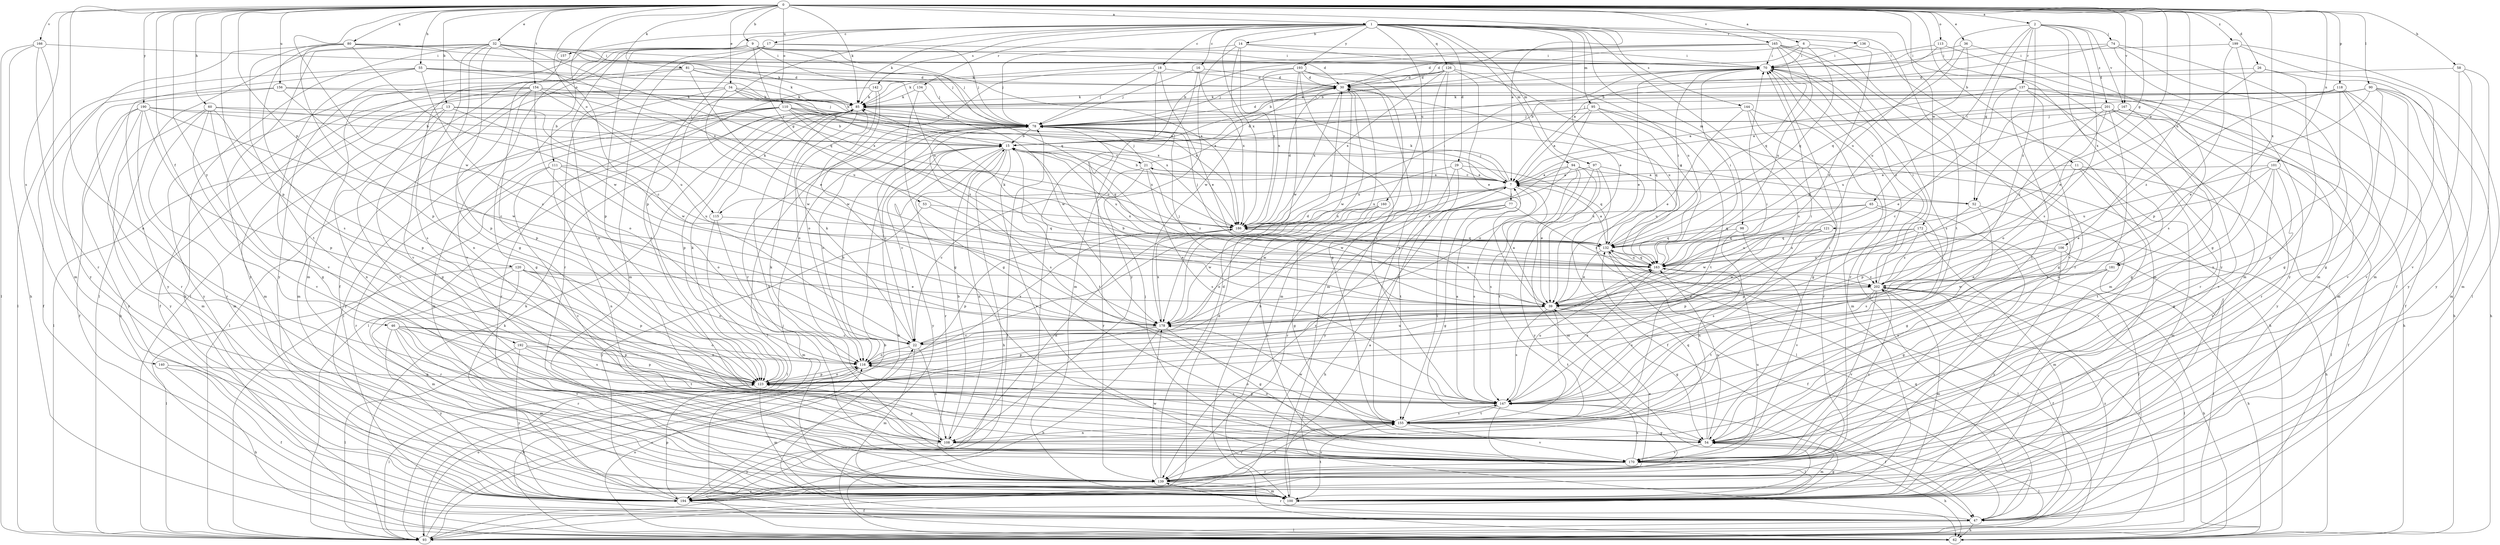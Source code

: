 strict digraph  {
0;
1;
2;
6;
7;
9;
11;
13;
14;
15;
16;
17;
18;
21;
22;
26;
29;
30;
32;
34;
36;
39;
46;
47;
52;
53;
54;
55;
58;
60;
62;
65;
70;
74;
77;
78;
80;
81;
85;
90;
93;
94;
95;
97;
98;
100;
101;
106;
108;
110;
111;
113;
115;
116;
118;
120;
121;
123;
126;
132;
134;
136;
137;
139;
140;
142;
144;
147;
154;
155;
156;
157;
160;
163;
165;
166;
167;
170;
172;
178;
181;
186;
190;
192;
193;
194;
199;
201;
202;
0 -> 1  [label=a];
0 -> 2  [label=a];
0 -> 6  [label=a];
0 -> 7  [label=a];
0 -> 9  [label=b];
0 -> 11  [label=b];
0 -> 13  [label=b];
0 -> 26  [label=d];
0 -> 32  [label=e];
0 -> 34  [label=e];
0 -> 36  [label=e];
0 -> 46  [label=f];
0 -> 52  [label=g];
0 -> 55  [label=h];
0 -> 58  [label=h];
0 -> 60  [label=h];
0 -> 80  [label=k];
0 -> 81  [label=k];
0 -> 85  [label=k];
0 -> 90  [label=l];
0 -> 101  [label=n];
0 -> 106  [label=n];
0 -> 108  [label=n];
0 -> 110  [label=o];
0 -> 111  [label=o];
0 -> 113  [label=o];
0 -> 115  [label=o];
0 -> 118  [label=p];
0 -> 120  [label=p];
0 -> 121  [label=p];
0 -> 123  [label=p];
0 -> 140  [label=s];
0 -> 154  [label=t];
0 -> 156  [label=u];
0 -> 165  [label=v];
0 -> 166  [label=v];
0 -> 167  [label=v];
0 -> 172  [label=w];
0 -> 178  [label=w];
0 -> 181  [label=x];
0 -> 190  [label=y];
0 -> 192  [label=y];
0 -> 199  [label=z];
1 -> 14  [label=b];
1 -> 16  [label=c];
1 -> 17  [label=c];
1 -> 18  [label=c];
1 -> 29  [label=d];
1 -> 39  [label=e];
1 -> 85  [label=k];
1 -> 94  [label=m];
1 -> 95  [label=m];
1 -> 97  [label=m];
1 -> 98  [label=m];
1 -> 108  [label=n];
1 -> 123  [label=p];
1 -> 126  [label=q];
1 -> 134  [label=r];
1 -> 136  [label=r];
1 -> 142  [label=s];
1 -> 144  [label=s];
1 -> 147  [label=s];
1 -> 155  [label=t];
1 -> 157  [label=u];
1 -> 160  [label=u];
1 -> 181  [label=x];
1 -> 186  [label=x];
1 -> 193  [label=y];
2 -> 52  [label=g];
2 -> 65  [label=i];
2 -> 74  [label=j];
2 -> 137  [label=r];
2 -> 147  [label=s];
2 -> 163  [label=u];
2 -> 167  [label=v];
2 -> 194  [label=y];
2 -> 201  [label=z];
2 -> 202  [label=z];
6 -> 15  [label=b];
6 -> 30  [label=d];
6 -> 39  [label=e];
6 -> 70  [label=i];
6 -> 132  [label=q];
7 -> 15  [label=b];
7 -> 21  [label=c];
7 -> 52  [label=g];
7 -> 77  [label=j];
7 -> 78  [label=j];
7 -> 85  [label=k];
7 -> 115  [label=o];
7 -> 139  [label=r];
7 -> 147  [label=s];
7 -> 178  [label=w];
7 -> 186  [label=x];
9 -> 30  [label=d];
9 -> 53  [label=g];
9 -> 70  [label=i];
9 -> 100  [label=m];
9 -> 123  [label=p];
9 -> 132  [label=q];
9 -> 163  [label=u];
9 -> 170  [label=v];
9 -> 186  [label=x];
9 -> 194  [label=y];
11 -> 7  [label=a];
11 -> 93  [label=l];
11 -> 100  [label=m];
11 -> 123  [label=p];
11 -> 170  [label=v];
13 -> 54  [label=g];
13 -> 78  [label=j];
13 -> 93  [label=l];
13 -> 108  [label=n];
13 -> 163  [label=u];
13 -> 178  [label=w];
14 -> 70  [label=i];
14 -> 78  [label=j];
14 -> 163  [label=u];
14 -> 178  [label=w];
14 -> 186  [label=x];
14 -> 194  [label=y];
15 -> 21  [label=c];
15 -> 22  [label=c];
15 -> 62  [label=h];
15 -> 108  [label=n];
15 -> 132  [label=q];
15 -> 139  [label=r];
15 -> 155  [label=t];
15 -> 163  [label=u];
15 -> 170  [label=v];
15 -> 186  [label=x];
15 -> 194  [label=y];
16 -> 30  [label=d];
16 -> 78  [label=j];
16 -> 93  [label=l];
16 -> 186  [label=x];
17 -> 47  [label=f];
17 -> 70  [label=i];
17 -> 78  [label=j];
17 -> 100  [label=m];
17 -> 139  [label=r];
17 -> 155  [label=t];
18 -> 30  [label=d];
18 -> 39  [label=e];
18 -> 78  [label=j];
18 -> 100  [label=m];
18 -> 139  [label=r];
21 -> 7  [label=a];
21 -> 22  [label=c];
21 -> 30  [label=d];
21 -> 78  [label=j];
21 -> 139  [label=r];
21 -> 147  [label=s];
21 -> 202  [label=z];
22 -> 30  [label=d];
22 -> 70  [label=i];
22 -> 85  [label=k];
22 -> 100  [label=m];
22 -> 108  [label=n];
22 -> 116  [label=o];
26 -> 30  [label=d];
26 -> 39  [label=e];
26 -> 54  [label=g];
26 -> 194  [label=y];
29 -> 7  [label=a];
29 -> 132  [label=q];
29 -> 155  [label=t];
29 -> 186  [label=x];
29 -> 194  [label=y];
30 -> 85  [label=k];
30 -> 100  [label=m];
30 -> 163  [label=u];
30 -> 178  [label=w];
30 -> 186  [label=x];
32 -> 22  [label=c];
32 -> 54  [label=g];
32 -> 62  [label=h];
32 -> 70  [label=i];
32 -> 78  [label=j];
32 -> 85  [label=k];
32 -> 93  [label=l];
32 -> 108  [label=n];
32 -> 132  [label=q];
32 -> 170  [label=v];
32 -> 194  [label=y];
34 -> 7  [label=a];
34 -> 15  [label=b];
34 -> 47  [label=f];
34 -> 54  [label=g];
34 -> 85  [label=k];
34 -> 100  [label=m];
34 -> 178  [label=w];
34 -> 186  [label=x];
36 -> 70  [label=i];
36 -> 132  [label=q];
36 -> 147  [label=s];
36 -> 163  [label=u];
39 -> 7  [label=a];
39 -> 15  [label=b];
39 -> 54  [label=g];
39 -> 78  [label=j];
39 -> 147  [label=s];
39 -> 155  [label=t];
39 -> 178  [label=w];
39 -> 186  [label=x];
46 -> 22  [label=c];
46 -> 100  [label=m];
46 -> 116  [label=o];
46 -> 123  [label=p];
46 -> 139  [label=r];
46 -> 147  [label=s];
46 -> 170  [label=v];
46 -> 194  [label=y];
47 -> 15  [label=b];
47 -> 62  [label=h];
47 -> 70  [label=i];
47 -> 78  [label=j];
47 -> 93  [label=l];
47 -> 132  [label=q];
47 -> 139  [label=r];
47 -> 202  [label=z];
52 -> 54  [label=g];
52 -> 62  [label=h];
52 -> 78  [label=j];
52 -> 123  [label=p];
53 -> 39  [label=e];
53 -> 186  [label=x];
53 -> 194  [label=y];
54 -> 93  [label=l];
54 -> 100  [label=m];
54 -> 132  [label=q];
54 -> 163  [label=u];
54 -> 170  [label=v];
55 -> 15  [label=b];
55 -> 22  [label=c];
55 -> 30  [label=d];
55 -> 93  [label=l];
55 -> 170  [label=v];
55 -> 186  [label=x];
55 -> 194  [label=y];
58 -> 30  [label=d];
58 -> 100  [label=m];
58 -> 170  [label=v];
58 -> 194  [label=y];
60 -> 15  [label=b];
60 -> 54  [label=g];
60 -> 78  [label=j];
60 -> 100  [label=m];
60 -> 123  [label=p];
60 -> 170  [label=v];
60 -> 194  [label=y];
62 -> 78  [label=j];
62 -> 116  [label=o];
65 -> 132  [label=q];
65 -> 147  [label=s];
65 -> 170  [label=v];
65 -> 178  [label=w];
65 -> 186  [label=x];
70 -> 30  [label=d];
70 -> 39  [label=e];
70 -> 100  [label=m];
70 -> 139  [label=r];
70 -> 202  [label=z];
74 -> 15  [label=b];
74 -> 47  [label=f];
74 -> 70  [label=i];
74 -> 100  [label=m];
74 -> 194  [label=y];
77 -> 54  [label=g];
77 -> 62  [label=h];
77 -> 155  [label=t];
77 -> 186  [label=x];
77 -> 202  [label=z];
78 -> 15  [label=b];
78 -> 22  [label=c];
78 -> 30  [label=d];
78 -> 70  [label=i];
78 -> 93  [label=l];
78 -> 116  [label=o];
78 -> 147  [label=s];
80 -> 70  [label=i];
80 -> 78  [label=j];
80 -> 123  [label=p];
80 -> 147  [label=s];
80 -> 155  [label=t];
80 -> 178  [label=w];
80 -> 186  [label=x];
80 -> 194  [label=y];
81 -> 30  [label=d];
81 -> 39  [label=e];
81 -> 78  [label=j];
81 -> 85  [label=k];
81 -> 123  [label=p];
81 -> 147  [label=s];
85 -> 78  [label=j];
85 -> 93  [label=l];
85 -> 116  [label=o];
85 -> 123  [label=p];
90 -> 7  [label=a];
90 -> 39  [label=e];
90 -> 54  [label=g];
90 -> 62  [label=h];
90 -> 78  [label=j];
90 -> 85  [label=k];
90 -> 100  [label=m];
90 -> 170  [label=v];
93 -> 15  [label=b];
93 -> 22  [label=c];
93 -> 30  [label=d];
93 -> 85  [label=k];
93 -> 116  [label=o];
93 -> 202  [label=z];
94 -> 7  [label=a];
94 -> 39  [label=e];
94 -> 100  [label=m];
94 -> 139  [label=r];
94 -> 147  [label=s];
94 -> 163  [label=u];
94 -> 178  [label=w];
95 -> 7  [label=a];
95 -> 62  [label=h];
95 -> 78  [label=j];
95 -> 116  [label=o];
95 -> 132  [label=q];
95 -> 155  [label=t];
97 -> 7  [label=a];
97 -> 47  [label=f];
97 -> 93  [label=l];
97 -> 155  [label=t];
97 -> 194  [label=y];
98 -> 108  [label=n];
98 -> 132  [label=q];
98 -> 170  [label=v];
100 -> 7  [label=a];
100 -> 54  [label=g];
100 -> 155  [label=t];
101 -> 7  [label=a];
101 -> 39  [label=e];
101 -> 47  [label=f];
101 -> 54  [label=g];
101 -> 155  [label=t];
101 -> 163  [label=u];
101 -> 170  [label=v];
106 -> 39  [label=e];
106 -> 93  [label=l];
106 -> 163  [label=u];
106 -> 178  [label=w];
106 -> 194  [label=y];
108 -> 15  [label=b];
108 -> 123  [label=p];
108 -> 170  [label=v];
108 -> 194  [label=y];
110 -> 7  [label=a];
110 -> 15  [label=b];
110 -> 78  [label=j];
110 -> 93  [label=l];
110 -> 100  [label=m];
110 -> 139  [label=r];
110 -> 186  [label=x];
110 -> 194  [label=y];
110 -> 202  [label=z];
111 -> 7  [label=a];
111 -> 108  [label=n];
111 -> 116  [label=o];
111 -> 139  [label=r];
111 -> 163  [label=u];
111 -> 170  [label=v];
113 -> 7  [label=a];
113 -> 47  [label=f];
113 -> 70  [label=i];
113 -> 100  [label=m];
115 -> 85  [label=k];
115 -> 93  [label=l];
115 -> 100  [label=m];
115 -> 132  [label=q];
116 -> 15  [label=b];
116 -> 62  [label=h];
116 -> 70  [label=i];
116 -> 123  [label=p];
116 -> 186  [label=x];
118 -> 15  [label=b];
118 -> 54  [label=g];
118 -> 62  [label=h];
118 -> 85  [label=k];
118 -> 108  [label=n];
118 -> 170  [label=v];
118 -> 202  [label=z];
120 -> 39  [label=e];
120 -> 93  [label=l];
120 -> 100  [label=m];
120 -> 116  [label=o];
120 -> 123  [label=p];
120 -> 139  [label=r];
120 -> 202  [label=z];
121 -> 132  [label=q];
121 -> 147  [label=s];
121 -> 163  [label=u];
121 -> 178  [label=w];
123 -> 85  [label=k];
123 -> 93  [label=l];
123 -> 100  [label=m];
123 -> 116  [label=o];
123 -> 147  [label=s];
123 -> 163  [label=u];
126 -> 15  [label=b];
126 -> 30  [label=d];
126 -> 39  [label=e];
126 -> 78  [label=j];
126 -> 100  [label=m];
126 -> 155  [label=t];
126 -> 163  [label=u];
126 -> 186  [label=x];
132 -> 7  [label=a];
132 -> 39  [label=e];
132 -> 47  [label=f];
132 -> 70  [label=i];
132 -> 78  [label=j];
132 -> 93  [label=l];
132 -> 163  [label=u];
134 -> 54  [label=g];
134 -> 85  [label=k];
134 -> 178  [label=w];
136 -> 70  [label=i];
136 -> 100  [label=m];
137 -> 7  [label=a];
137 -> 22  [label=c];
137 -> 47  [label=f];
137 -> 54  [label=g];
137 -> 85  [label=k];
137 -> 100  [label=m];
137 -> 139  [label=r];
137 -> 155  [label=t];
139 -> 30  [label=d];
139 -> 39  [label=e];
139 -> 100  [label=m];
139 -> 155  [label=t];
139 -> 178  [label=w];
139 -> 194  [label=y];
140 -> 47  [label=f];
140 -> 62  [label=h];
140 -> 123  [label=p];
142 -> 54  [label=g];
142 -> 85  [label=k];
142 -> 93  [label=l];
142 -> 116  [label=o];
144 -> 39  [label=e];
144 -> 54  [label=g];
144 -> 78  [label=j];
144 -> 100  [label=m];
144 -> 139  [label=r];
147 -> 7  [label=a];
147 -> 47  [label=f];
147 -> 93  [label=l];
147 -> 116  [label=o];
147 -> 123  [label=p];
147 -> 155  [label=t];
147 -> 163  [label=u];
154 -> 62  [label=h];
154 -> 85  [label=k];
154 -> 100  [label=m];
154 -> 116  [label=o];
154 -> 123  [label=p];
154 -> 163  [label=u];
154 -> 170  [label=v];
154 -> 178  [label=w];
154 -> 186  [label=x];
154 -> 194  [label=y];
155 -> 54  [label=g];
155 -> 70  [label=i];
155 -> 85  [label=k];
155 -> 108  [label=n];
155 -> 116  [label=o];
155 -> 139  [label=r];
155 -> 147  [label=s];
155 -> 170  [label=v];
155 -> 178  [label=w];
156 -> 22  [label=c];
156 -> 47  [label=f];
156 -> 78  [label=j];
156 -> 85  [label=k];
156 -> 139  [label=r];
157 -> 93  [label=l];
160 -> 54  [label=g];
160 -> 116  [label=o];
160 -> 170  [label=v];
160 -> 178  [label=w];
160 -> 186  [label=x];
163 -> 70  [label=i];
163 -> 85  [label=k];
163 -> 132  [label=q];
163 -> 147  [label=s];
163 -> 202  [label=z];
165 -> 15  [label=b];
165 -> 30  [label=d];
165 -> 70  [label=i];
165 -> 85  [label=k];
165 -> 132  [label=q];
165 -> 139  [label=r];
165 -> 147  [label=s];
165 -> 163  [label=u];
165 -> 170  [label=v];
166 -> 62  [label=h];
166 -> 70  [label=i];
166 -> 93  [label=l];
166 -> 100  [label=m];
166 -> 139  [label=r];
167 -> 54  [label=g];
167 -> 78  [label=j];
167 -> 163  [label=u];
167 -> 194  [label=y];
170 -> 62  [label=h];
170 -> 78  [label=j];
170 -> 85  [label=k];
170 -> 139  [label=r];
170 -> 147  [label=s];
170 -> 163  [label=u];
170 -> 202  [label=z];
172 -> 47  [label=f];
172 -> 100  [label=m];
172 -> 123  [label=p];
172 -> 132  [label=q];
172 -> 163  [label=u];
172 -> 202  [label=z];
178 -> 22  [label=c];
178 -> 54  [label=g];
178 -> 62  [label=h];
178 -> 123  [label=p];
178 -> 186  [label=x];
181 -> 54  [label=g];
181 -> 62  [label=h];
181 -> 147  [label=s];
181 -> 202  [label=z];
186 -> 30  [label=d];
186 -> 70  [label=i];
186 -> 108  [label=n];
186 -> 123  [label=p];
186 -> 132  [label=q];
190 -> 15  [label=b];
190 -> 47  [label=f];
190 -> 78  [label=j];
190 -> 100  [label=m];
190 -> 123  [label=p];
190 -> 139  [label=r];
190 -> 178  [label=w];
190 -> 194  [label=y];
192 -> 93  [label=l];
192 -> 116  [label=o];
192 -> 123  [label=p];
192 -> 155  [label=t];
192 -> 194  [label=y];
193 -> 30  [label=d];
193 -> 54  [label=g];
193 -> 62  [label=h];
193 -> 85  [label=k];
193 -> 147  [label=s];
193 -> 178  [label=w];
193 -> 186  [label=x];
194 -> 47  [label=f];
194 -> 85  [label=k];
194 -> 123  [label=p];
199 -> 54  [label=g];
199 -> 70  [label=i];
199 -> 93  [label=l];
199 -> 100  [label=m];
199 -> 123  [label=p];
201 -> 39  [label=e];
201 -> 62  [label=h];
201 -> 78  [label=j];
201 -> 108  [label=n];
201 -> 116  [label=o];
201 -> 139  [label=r];
201 -> 170  [label=v];
201 -> 202  [label=z];
202 -> 39  [label=e];
202 -> 47  [label=f];
202 -> 62  [label=h];
202 -> 70  [label=i];
202 -> 93  [label=l];
202 -> 100  [label=m];
202 -> 147  [label=s];
202 -> 155  [label=t];
202 -> 170  [label=v];
}
